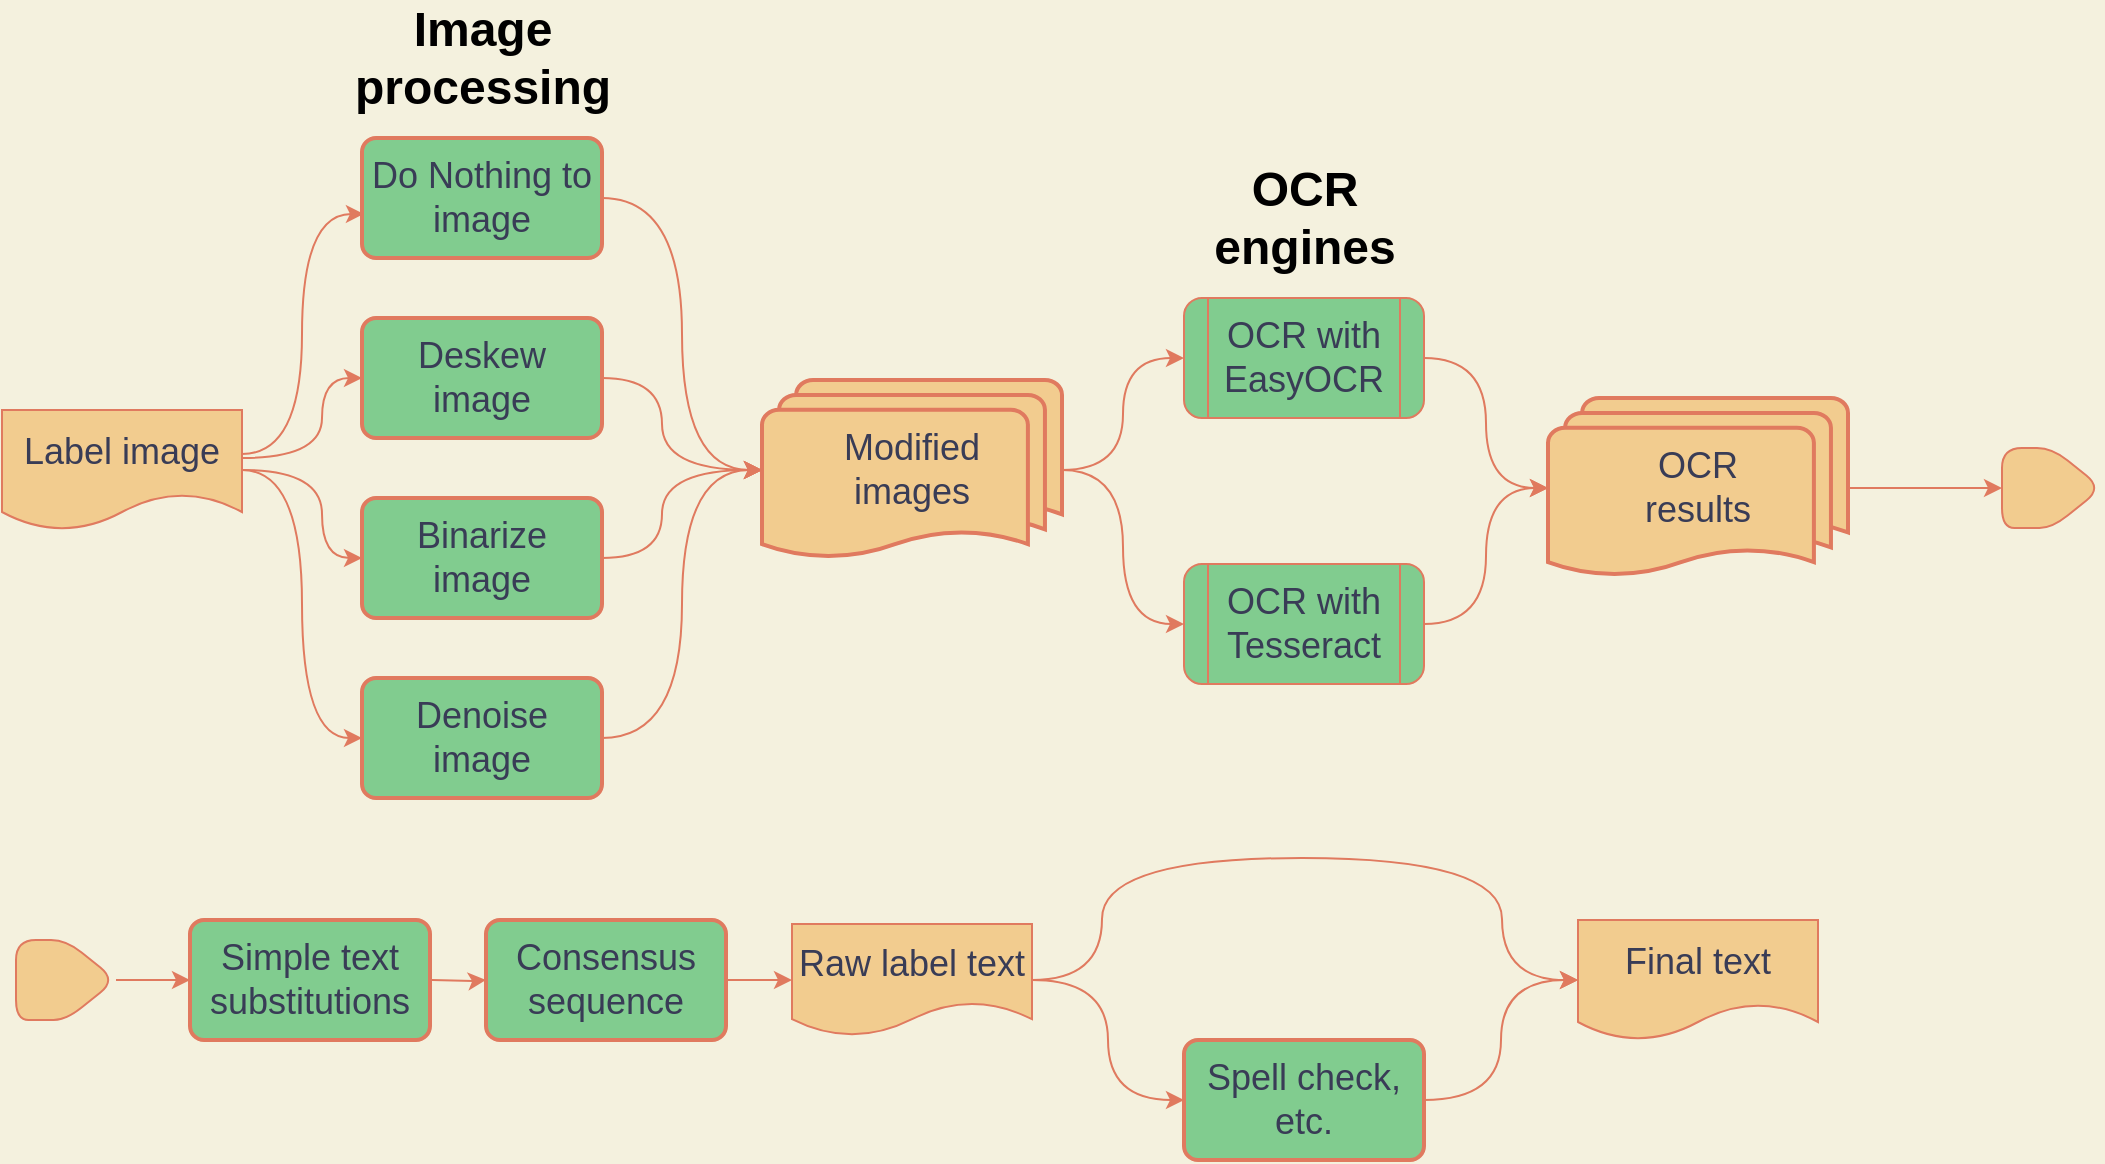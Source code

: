 <mxfile version="20.3.0" type="device"><diagram id="kgpKYQtTHZ0yAKxKKP6v" name="Page-1"><mxGraphModel dx="1102" dy="1209" grid="1" gridSize="10" guides="1" tooltips="1" connect="1" arrows="1" fold="1" page="1" pageScale="1" pageWidth="1100" pageHeight="850" background="#F4F1DE" math="0" shadow="0"><root><mxCell id="0"/><mxCell id="1" parent="0"/><mxCell id="5" value="Label image" style="shape=document;whiteSpace=wrap;html=1;boundedLbl=1;fontSize=18;rounded=1;fillColor=#F2CC8F;strokeColor=#E07A5F;fontColor=#393C56;" parent="1" vertex="1"><mxGeometry x="20" y="226" width="120" height="60" as="geometry"/></mxCell><mxCell id="xcEXErJ5AjzrYhJP1DjB-72" style="edgeStyle=orthogonalEdgeStyle;rounded=1;orthogonalLoop=1;jettySize=auto;html=1;entryX=0.5;entryY=0;entryDx=0;entryDy=0;strokeColor=#E07A5F;fontColor=#393C56;labelBackgroundColor=#F4F1DE;curved=1;" parent="1" source="10" target="xcEXErJ5AjzrYhJP1DjB-54" edge="1"><mxGeometry relative="1" as="geometry"/></mxCell><mxCell id="10" value="OCR&lt;br&gt;results" style="strokeWidth=2;html=1;shape=mxgraph.flowchart.multi-document;whiteSpace=wrap;fontSize=18;rounded=1;fillColor=#F2CC8F;strokeColor=#E07A5F;fontColor=#393C56;" parent="1" vertex="1"><mxGeometry x="793" y="220" width="150" height="90" as="geometry"/></mxCell><mxCell id="18" value="Raw label text" style="shape=document;whiteSpace=wrap;html=1;boundedLbl=1;fontSize=18;rounded=1;fillColor=#F2CC8F;strokeColor=#E07A5F;fontColor=#393C56;" parent="1" vertex="1"><mxGeometry x="415" y="483" width="120" height="56" as="geometry"/></mxCell><mxCell id="xcEXErJ5AjzrYhJP1DjB-77" style="edgeStyle=orthogonalEdgeStyle;rounded=1;orthogonalLoop=1;jettySize=auto;html=1;entryX=0;entryY=0.5;entryDx=0;entryDy=0;strokeColor=#E07A5F;fontColor=#393C56;labelBackgroundColor=#F4F1DE;curved=1;exitX=1;exitY=0.5;exitDx=0;exitDy=0;" parent="1" source="18" target="20" edge="1"><mxGeometry relative="1" as="geometry"><mxPoint x="731" y="453" as="sourcePoint"/><Array as="points"><mxPoint x="570" y="511"/><mxPoint x="570" y="450"/><mxPoint x="770" y="450"/><mxPoint x="770" y="511"/></Array></mxGeometry></mxCell><mxCell id="20" value="Final text" style="shape=document;whiteSpace=wrap;html=1;boundedLbl=1;fontSize=18;rounded=1;fillColor=#F2CC8F;strokeColor=#E07A5F;fontColor=#393C56;" parent="1" vertex="1"><mxGeometry x="808" y="481" width="120" height="60" as="geometry"/></mxCell><mxCell id="xcEXErJ5AjzrYhJP1DjB-74" style="edgeStyle=orthogonalEdgeStyle;rounded=1;orthogonalLoop=1;jettySize=auto;html=1;entryX=0;entryY=0.5;entryDx=0;entryDy=0;strokeColor=#E07A5F;fontColor=#393C56;labelBackgroundColor=#F4F1DE;curved=1;" parent="1" source="43" target="18" edge="1"><mxGeometry relative="1" as="geometry"/></mxCell><mxCell id="43" value="Consensus sequence" style="rounded=1;whiteSpace=wrap;html=1;absoluteArcSize=1;arcSize=14;strokeWidth=2;fontSize=18;fillColor=#81CC8F;strokeColor=#E07A5F;fontColor=#393C56;" parent="1" vertex="1"><mxGeometry x="262" y="481" width="120" height="60" as="geometry"/></mxCell><mxCell id="xcEXErJ5AjzrYhJP1DjB-54" value="" style="verticalLabelPosition=bottom;verticalAlign=top;html=1;shape=offPageConnector;rounded=1;size=0.5;direction=north;fillColor=#F2CC8F;strokeColor=#E07A5F;fontColor=#393C56;" parent="1" vertex="1"><mxGeometry x="1020" y="245" width="50" height="40" as="geometry"/></mxCell><mxCell id="xcEXErJ5AjzrYhJP1DjB-73" style="edgeStyle=orthogonalEdgeStyle;rounded=1;orthogonalLoop=1;jettySize=auto;html=1;strokeColor=#E07A5F;fontColor=#393C56;labelBackgroundColor=#F4F1DE;curved=1;entryX=0;entryY=0.5;entryDx=0;entryDy=0;" parent="1" source="rkL0Jd7m11eWdwFmsDs1-63" target="YQkeItmMLmsTwrP5QZ_Y-52" edge="1"><mxGeometry relative="1" as="geometry"><mxPoint x="71" y="512" as="sourcePoint"/><mxPoint x="180" y="511" as="targetPoint"/></mxGeometry></mxCell><mxCell id="rkL0Jd7m11eWdwFmsDs1-61" value="" style="group" parent="1" vertex="1" connectable="0"><mxGeometry x="611" y="170" width="120" height="190" as="geometry"/></mxCell><mxCell id="9" value="OCR with EasyOCR" style="shape=process;whiteSpace=wrap;html=1;backgroundOutline=1;fontSize=18;rounded=1;fillColor=#81CC8F;strokeColor=#E07A5F;fontColor=#393C56;" parent="rkL0Jd7m11eWdwFmsDs1-61" vertex="1"><mxGeometry width="120" height="60" as="geometry"/></mxCell><mxCell id="rkL0Jd7m11eWdwFmsDs1-58" value="OCR with Tesseract" style="shape=process;whiteSpace=wrap;html=1;backgroundOutline=1;fontSize=18;rounded=1;fillColor=#81CC8F;strokeColor=#E07A5F;fontColor=#393C56;" parent="rkL0Jd7m11eWdwFmsDs1-61" vertex="1"><mxGeometry y="133" width="120" height="60" as="geometry"/></mxCell><mxCell id="rkL0Jd7m11eWdwFmsDs1-62" value="Modified&lt;br&gt;images" style="strokeWidth=2;html=1;shape=mxgraph.flowchart.multi-document;whiteSpace=wrap;fontSize=18;rounded=1;fillColor=#F2CC8F;strokeColor=#E07A5F;fontColor=#393C56;" parent="1" vertex="1"><mxGeometry x="400" y="211" width="150" height="90" as="geometry"/></mxCell><mxCell id="rkL0Jd7m11eWdwFmsDs1-63" value="" style="verticalLabelPosition=bottom;verticalAlign=top;html=1;shape=offPageConnector;rounded=1;size=0.5;direction=north;fillColor=#F2CC8F;strokeColor=#E07A5F;fontColor=#393C56;" parent="1" vertex="1"><mxGeometry x="27" y="491" width="50" height="40" as="geometry"/></mxCell><mxCell id="rkL0Jd7m11eWdwFmsDs1-81" style="edgeStyle=orthogonalEdgeStyle;rounded=1;orthogonalLoop=1;jettySize=auto;html=1;entryX=0;entryY=0.5;entryDx=0;entryDy=0;strokeColor=#E07A5F;fontColor=#393C56;labelBackgroundColor=#F4F1DE;curved=1;exitX=1;exitY=0.5;exitDx=0;exitDy=0;exitPerimeter=0;" parent="1" source="rkL0Jd7m11eWdwFmsDs1-62" target="9" edge="1"><mxGeometry relative="1" as="geometry"><mxPoint x="366" y="564" as="sourcePoint"/><mxPoint x="481" y="564" as="targetPoint"/></mxGeometry></mxCell><mxCell id="rkL0Jd7m11eWdwFmsDs1-82" style="edgeStyle=orthogonalEdgeStyle;rounded=1;orthogonalLoop=1;jettySize=auto;html=1;entryX=0;entryY=0.5;entryDx=0;entryDy=0;strokeColor=#E07A5F;fontColor=#393C56;labelBackgroundColor=#F4F1DE;curved=1;exitX=1;exitY=0.5;exitDx=0;exitDy=0;exitPerimeter=0;" parent="1" source="rkL0Jd7m11eWdwFmsDs1-62" target="rkL0Jd7m11eWdwFmsDs1-58" edge="1"><mxGeometry relative="1" as="geometry"><mxPoint x="590" y="279" as="sourcePoint"/><mxPoint x="650" y="214" as="targetPoint"/></mxGeometry></mxCell><mxCell id="rkL0Jd7m11eWdwFmsDs1-84" style="edgeStyle=orthogonalEdgeStyle;rounded=1;orthogonalLoop=1;jettySize=auto;html=1;entryX=0;entryY=0.5;entryDx=0;entryDy=0;strokeColor=#E07A5F;fontColor=#393C56;labelBackgroundColor=#F4F1DE;curved=1;entryPerimeter=0;" parent="1" source="9" target="10" edge="1"><mxGeometry relative="1" as="geometry"><mxPoint x="590" y="279" as="sourcePoint"/><mxPoint x="650" y="344" as="targetPoint"/></mxGeometry></mxCell><mxCell id="rkL0Jd7m11eWdwFmsDs1-85" style="edgeStyle=orthogonalEdgeStyle;rounded=1;orthogonalLoop=1;jettySize=auto;html=1;entryX=0;entryY=0.5;entryDx=0;entryDy=0;strokeColor=#E07A5F;fontColor=#393C56;labelBackgroundColor=#F4F1DE;curved=1;entryPerimeter=0;exitX=1;exitY=0.5;exitDx=0;exitDy=0;" parent="1" source="rkL0Jd7m11eWdwFmsDs1-58" target="10" edge="1"><mxGeometry relative="1" as="geometry"><mxPoint x="770" y="214" as="sourcePoint"/><mxPoint x="830" y="279" as="targetPoint"/></mxGeometry></mxCell><mxCell id="rkL0Jd7m11eWdwFmsDs1-87" value="Image&lt;br&gt;processing" style="text;strokeColor=none;fillColor=none;html=1;fontSize=24;fontStyle=1;verticalAlign=middle;align=center;" parent="1" vertex="1"><mxGeometry x="210" y="30" width="100" height="40" as="geometry"/></mxCell><mxCell id="rkL0Jd7m11eWdwFmsDs1-88" value="OCR&lt;br&gt;engines" style="text;strokeColor=none;fillColor=none;html=1;fontSize=24;fontStyle=1;verticalAlign=middle;align=center;" parent="1" vertex="1"><mxGeometry x="621" y="110" width="100" height="40" as="geometry"/></mxCell><mxCell id="-i7EjhoAqXeXkkZrZDzu-10" value="Deskew image" style="rounded=1;whiteSpace=wrap;html=1;absoluteArcSize=1;arcSize=14;strokeWidth=2;fontSize=18;fillColor=#81CC8F;strokeColor=#E07A5F;fontColor=#393C56;" parent="1" vertex="1"><mxGeometry x="200" y="180" width="120" height="60" as="geometry"/></mxCell><mxCell id="6" style="edgeStyle=orthogonalEdgeStyle;rounded=1;orthogonalLoop=1;jettySize=auto;html=1;exitX=0.5;exitY=1;exitDx=0;exitDy=0;strokeColor=#E07A5F;fontColor=#393C56;labelBackgroundColor=#F4F1DE;curved=1;" parent="1" edge="1"><mxGeometry relative="1" as="geometry"><mxPoint x="278" y="442" as="sourcePoint"/><mxPoint x="278" y="442" as="targetPoint"/></mxGeometry></mxCell><mxCell id="7" value="Binarize image" style="rounded=1;whiteSpace=wrap;html=1;absoluteArcSize=1;arcSize=14;strokeWidth=2;fontSize=18;fillColor=#81CC8F;strokeColor=#E07A5F;fontColor=#393C56;" parent="1" vertex="1"><mxGeometry x="200" y="270" width="120" height="60" as="geometry"/></mxCell><object label="Denoise image" class="action" id="8"><mxCell style="rounded=1;whiteSpace=wrap;html=1;absoluteArcSize=1;arcSize=14;strokeWidth=2;fontSize=18;fillColor=#81CC8F;strokeColor=#E07A5F;fontColor=#393C56;" parent="1" vertex="1"><mxGeometry x="200" y="360" width="120" height="60" as="geometry"/></mxCell></object><mxCell id="rkL0Jd7m11eWdwFmsDs1-52" value="Do Nothing to image" style="rounded=1;whiteSpace=wrap;html=1;absoluteArcSize=1;arcSize=14;strokeWidth=2;fontSize=18;fillColor=#81CC8F;strokeColor=#E07A5F;fontColor=#393C56;" parent="1" vertex="1"><mxGeometry x="200" y="90" width="120" height="60" as="geometry"/></mxCell><mxCell id="rkL0Jd7m11eWdwFmsDs1-90" style="edgeStyle=orthogonalEdgeStyle;rounded=1;orthogonalLoop=1;jettySize=auto;html=1;entryX=0.008;entryY=0.633;entryDx=0;entryDy=0;strokeColor=#E07A5F;fontColor=#393C56;labelBackgroundColor=#F4F1DE;curved=1;exitX=1;exitY=0.367;exitDx=0;exitDy=0;exitPerimeter=0;entryPerimeter=0;" parent="1" source="5" target="rkL0Jd7m11eWdwFmsDs1-52" edge="1"><mxGeometry relative="1" as="geometry"><mxPoint x="81" y="544" as="sourcePoint"/><mxPoint x="234" y="544" as="targetPoint"/></mxGeometry></mxCell><mxCell id="rkL0Jd7m11eWdwFmsDs1-91" style="edgeStyle=orthogonalEdgeStyle;rounded=1;orthogonalLoop=1;jettySize=auto;html=1;entryX=0;entryY=0.5;entryDx=0;entryDy=0;strokeColor=#E07A5F;fontColor=#393C56;labelBackgroundColor=#F4F1DE;curved=1;" parent="1" target="-i7EjhoAqXeXkkZrZDzu-10" edge="1"><mxGeometry relative="1" as="geometry"><mxPoint x="140" y="250" as="sourcePoint"/><mxPoint x="210.96" y="137.98" as="targetPoint"/><Array as="points"><mxPoint x="180" y="250"/><mxPoint x="180" y="210"/></Array></mxGeometry></mxCell><mxCell id="rkL0Jd7m11eWdwFmsDs1-92" style="edgeStyle=orthogonalEdgeStyle;rounded=1;orthogonalLoop=1;jettySize=auto;html=1;entryX=0;entryY=0.5;entryDx=0;entryDy=0;strokeColor=#E07A5F;fontColor=#393C56;labelBackgroundColor=#F4F1DE;curved=1;exitX=1;exitY=0.5;exitDx=0;exitDy=0;" parent="1" source="5" target="7" edge="1"><mxGeometry relative="1" as="geometry"><mxPoint x="150" y="260" as="sourcePoint"/><mxPoint x="210" y="220" as="targetPoint"/><Array as="points"><mxPoint x="180" y="256"/><mxPoint x="180" y="300"/></Array></mxGeometry></mxCell><mxCell id="rkL0Jd7m11eWdwFmsDs1-93" style="edgeStyle=orthogonalEdgeStyle;rounded=1;orthogonalLoop=1;jettySize=auto;html=1;entryX=0;entryY=0.5;entryDx=0;entryDy=0;strokeColor=#E07A5F;fontColor=#393C56;labelBackgroundColor=#F4F1DE;curved=1;exitX=1;exitY=0.5;exitDx=0;exitDy=0;" parent="1" source="5" target="8" edge="1"><mxGeometry relative="1" as="geometry"><mxPoint x="150" y="258.02" as="sourcePoint"/><mxPoint x="210.96" y="137.98" as="targetPoint"/></mxGeometry></mxCell><mxCell id="rkL0Jd7m11eWdwFmsDs1-94" style="edgeStyle=orthogonalEdgeStyle;rounded=1;orthogonalLoop=1;jettySize=auto;html=1;entryX=0;entryY=0.5;entryDx=0;entryDy=0;strokeColor=#E07A5F;fontColor=#393C56;labelBackgroundColor=#F4F1DE;curved=1;exitX=1;exitY=0.5;exitDx=0;exitDy=0;entryPerimeter=0;" parent="1" source="rkL0Jd7m11eWdwFmsDs1-52" target="rkL0Jd7m11eWdwFmsDs1-62" edge="1"><mxGeometry relative="1" as="geometry"><mxPoint x="560" y="266" as="sourcePoint"/><mxPoint x="621" y="210" as="targetPoint"/></mxGeometry></mxCell><mxCell id="rkL0Jd7m11eWdwFmsDs1-95" style="edgeStyle=orthogonalEdgeStyle;rounded=1;orthogonalLoop=1;jettySize=auto;html=1;entryX=0;entryY=0.5;entryDx=0;entryDy=0;strokeColor=#E07A5F;fontColor=#393C56;labelBackgroundColor=#F4F1DE;curved=1;exitX=1;exitY=0.5;exitDx=0;exitDy=0;entryPerimeter=0;" parent="1" source="-i7EjhoAqXeXkkZrZDzu-10" target="rkL0Jd7m11eWdwFmsDs1-62" edge="1"><mxGeometry relative="1" as="geometry"><mxPoint x="330" y="130" as="sourcePoint"/><mxPoint x="410" y="266" as="targetPoint"/><Array as="points"><mxPoint x="350" y="210"/><mxPoint x="350" y="256"/></Array></mxGeometry></mxCell><mxCell id="rkL0Jd7m11eWdwFmsDs1-96" style="edgeStyle=orthogonalEdgeStyle;rounded=1;orthogonalLoop=1;jettySize=auto;html=1;entryX=0;entryY=0.5;entryDx=0;entryDy=0;strokeColor=#E07A5F;fontColor=#393C56;labelBackgroundColor=#F4F1DE;curved=1;exitX=1;exitY=0.5;exitDx=0;exitDy=0;entryPerimeter=0;" parent="1" source="7" target="rkL0Jd7m11eWdwFmsDs1-62" edge="1"><mxGeometry relative="1" as="geometry"><mxPoint x="330" y="220" as="sourcePoint"/><mxPoint x="410" y="266" as="targetPoint"/><Array as="points"><mxPoint x="350" y="300"/><mxPoint x="350" y="256"/></Array></mxGeometry></mxCell><mxCell id="rkL0Jd7m11eWdwFmsDs1-97" style="edgeStyle=orthogonalEdgeStyle;rounded=1;orthogonalLoop=1;jettySize=auto;html=1;entryX=0;entryY=0.5;entryDx=0;entryDy=0;strokeColor=#E07A5F;fontColor=#393C56;labelBackgroundColor=#F4F1DE;curved=1;exitX=1;exitY=0.5;exitDx=0;exitDy=0;entryPerimeter=0;" parent="1" source="8" target="rkL0Jd7m11eWdwFmsDs1-62" edge="1"><mxGeometry relative="1" as="geometry"><mxPoint x="330" y="310" as="sourcePoint"/><mxPoint x="410" y="266" as="targetPoint"/></mxGeometry></mxCell><mxCell id="LT2ci1H4x0N9MevsjEof-57" value="Spell check, etc." style="rounded=1;whiteSpace=wrap;html=1;absoluteArcSize=1;arcSize=14;strokeWidth=2;fontSize=18;fillColor=#81CC8F;strokeColor=#E07A5F;fontColor=#393C56;" parent="1" vertex="1"><mxGeometry x="611" y="541" width="120" height="60" as="geometry"/></mxCell><mxCell id="LT2ci1H4x0N9MevsjEof-59" style="edgeStyle=orthogonalEdgeStyle;rounded=1;orthogonalLoop=1;jettySize=auto;html=1;strokeColor=#E07A5F;fontColor=#393C56;labelBackgroundColor=#F4F1DE;curved=1;exitX=1;exitY=0.5;exitDx=0;exitDy=0;entryX=0;entryY=0.5;entryDx=0;entryDy=0;" parent="1" source="18" target="LT2ci1H4x0N9MevsjEof-57" edge="1"><mxGeometry relative="1" as="geometry"><mxPoint x="610" y="550" as="targetPoint"/><mxPoint x="545" y="521" as="sourcePoint"/></mxGeometry></mxCell><mxCell id="LT2ci1H4x0N9MevsjEof-62" style="edgeStyle=orthogonalEdgeStyle;rounded=1;orthogonalLoop=1;jettySize=auto;html=1;entryX=0;entryY=0.5;entryDx=0;entryDy=0;strokeColor=#E07A5F;fontColor=#393C56;labelBackgroundColor=#F4F1DE;curved=1;exitX=1;exitY=0.5;exitDx=0;exitDy=0;" parent="1" source="LT2ci1H4x0N9MevsjEof-57" target="20" edge="1"><mxGeometry relative="1" as="geometry"><mxPoint x="741" y="480" as="sourcePoint"/><mxPoint x="818" y="521" as="targetPoint"/></mxGeometry></mxCell><mxCell id="YQkeItmMLmsTwrP5QZ_Y-52" value="Simple text&lt;br&gt;substitutions" style="rounded=1;whiteSpace=wrap;html=1;absoluteArcSize=1;arcSize=14;strokeWidth=2;fontSize=18;fillColor=#81CC8F;strokeColor=#E07A5F;fontColor=#393C56;" parent="1" vertex="1"><mxGeometry x="114" y="481" width="120" height="60" as="geometry"/></mxCell><mxCell id="YQkeItmMLmsTwrP5QZ_Y-53" style="edgeStyle=orthogonalEdgeStyle;rounded=1;orthogonalLoop=1;jettySize=auto;html=1;strokeColor=#E07A5F;fontColor=#393C56;labelBackgroundColor=#F4F1DE;curved=1;" parent="1" target="43" edge="1"><mxGeometry relative="1" as="geometry"><mxPoint x="235" y="511" as="sourcePoint"/><mxPoint x="247" y="511" as="targetPoint"/></mxGeometry></mxCell></root></mxGraphModel></diagram></mxfile>
